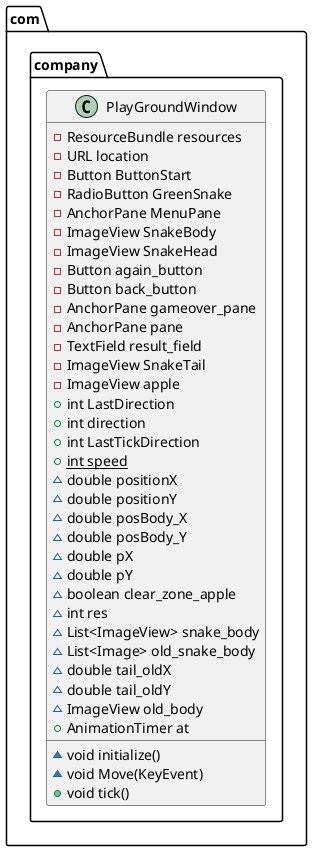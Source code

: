 @startuml
class com.company.PlayGroundWindow {
- ResourceBundle resources
- URL location
- Button ButtonStart
- RadioButton GreenSnake
- AnchorPane MenuPane
- ImageView SnakeBody
- ImageView SnakeHead
- Button again_button
- Button back_button
- AnchorPane gameover_pane
- AnchorPane pane
- TextField result_field
- ImageView SnakeTail
- ImageView apple
+ int LastDirection
+ int direction
+ int LastTickDirection
+ {static} int speed
~ double positionX
~ double positionY
~ double posBody_X
~ double posBody_Y
~ double pX
~ double pY
~ boolean clear_zone_apple
~ int res
~ List<ImageView> snake_body
~ List<Image> old_snake_body
~ double tail_oldX
~ double tail_oldY
~ ImageView old_body
+ AnimationTimer at
~ void initialize()
~ void Move(KeyEvent)
+ void tick()
}
@enduml